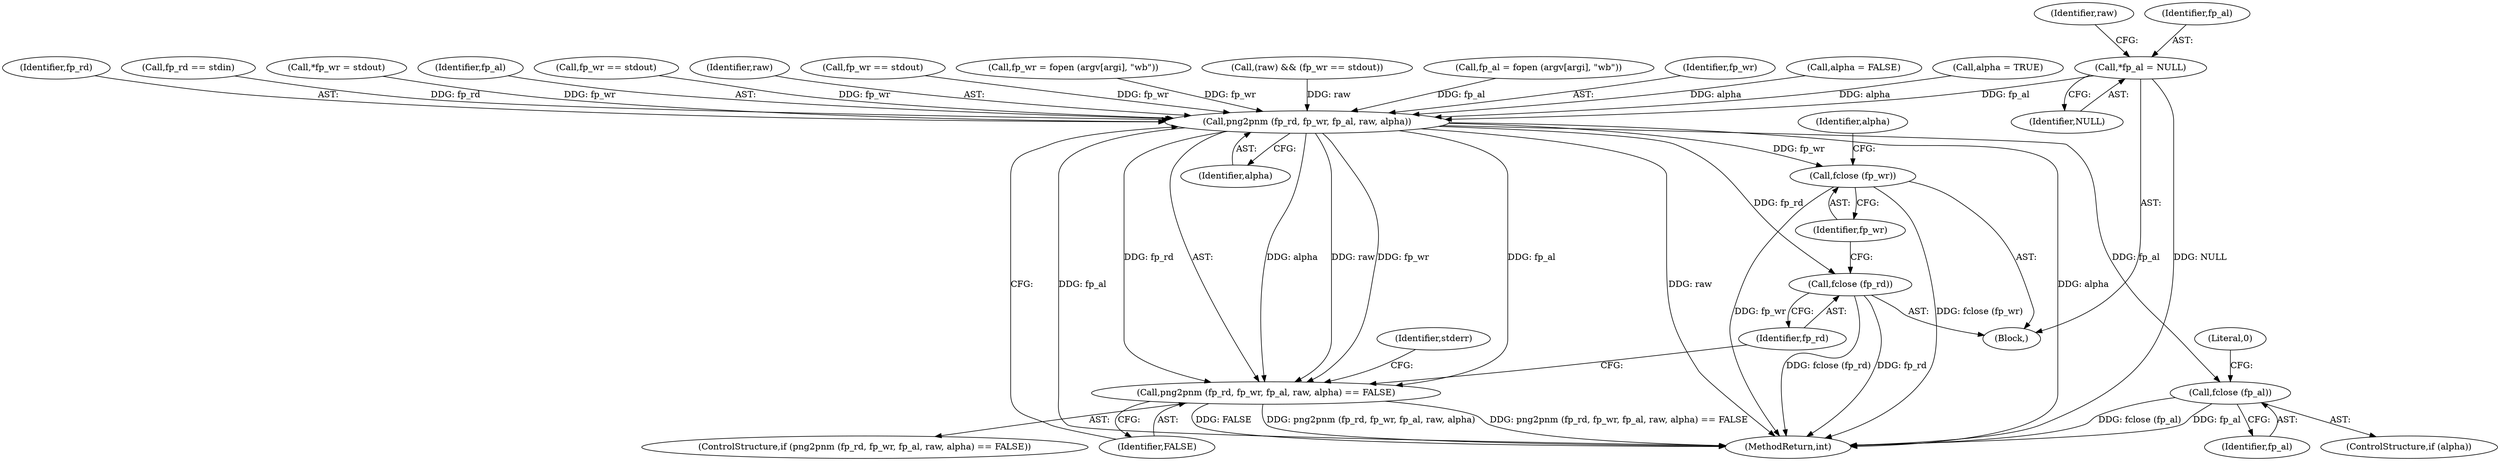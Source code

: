 digraph "0_Android_9d4853418ab2f754c2b63e091c29c5529b8b86ca_156@pointer" {
"1000120" [label="(Call,*fp_al = NULL)"];
"1000304" [label="(Call,png2pnm (fp_rd, fp_wr, fp_al, raw, alpha))"];
"1000303" [label="(Call,png2pnm (fp_rd, fp_wr, fp_al, raw, alpha) == FALSE)"];
"1000320" [label="(Call,fclose (fp_rd))"];
"1000322" [label="(Call,fclose (fp_wr))"];
"1000326" [label="(Call,fclose (fp_al))"];
"1000285" [label="(Call,fp_rd == stdin)"];
"1000324" [label="(ControlStructure,if (alpha))"];
"1000116" [label="(Call,*fp_wr = stdout)"];
"1000307" [label="(Identifier,fp_al)"];
"1000326" [label="(Call,fclose (fp_al))"];
"1000247" [label="(Call,fp_wr == stdout)"];
"1000125" [label="(Identifier,raw)"];
"1000308" [label="(Identifier,raw)"];
"1000302" [label="(ControlStructure,if (png2pnm (fp_rd, fp_wr, fp_al, raw, alpha) == FALSE))"];
"1000303" [label="(Call,png2pnm (fp_rd, fp_wr, fp_al, raw, alpha) == FALSE)"];
"1000120" [label="(Call,*fp_al = NULL)"];
"1000295" [label="(Call,fp_wr == stdout)"];
"1000110" [label="(Block,)"];
"1000325" [label="(Identifier,alpha)"];
"1000253" [label="(Call,fp_wr = fopen (argv[argi], \"wb\"))"];
"1000293" [label="(Call,(raw) && (fp_wr == stdout))"];
"1000323" [label="(Identifier,fp_wr)"];
"1000304" [label="(Call,png2pnm (fp_rd, fp_wr, fp_al, raw, alpha))"];
"1000322" [label="(Call,fclose (fp_wr))"];
"1000176" [label="(Call,fp_al = fopen (argv[argi], \"wb\"))"];
"1000320" [label="(Call,fclose (fp_rd))"];
"1000306" [label="(Identifier,fp_wr)"];
"1000128" [label="(Call,alpha = FALSE)"];
"1000310" [label="(Identifier,FALSE)"];
"1000313" [label="(Identifier,stderr)"];
"1000321" [label="(Identifier,fp_rd)"];
"1000330" [label="(MethodReturn,int)"];
"1000329" [label="(Literal,0)"];
"1000122" [label="(Identifier,NULL)"];
"1000169" [label="(Call,alpha = TRUE)"];
"1000309" [label="(Identifier,alpha)"];
"1000121" [label="(Identifier,fp_al)"];
"1000305" [label="(Identifier,fp_rd)"];
"1000327" [label="(Identifier,fp_al)"];
"1000120" -> "1000110"  [label="AST: "];
"1000120" -> "1000122"  [label="CFG: "];
"1000121" -> "1000120"  [label="AST: "];
"1000122" -> "1000120"  [label="AST: "];
"1000125" -> "1000120"  [label="CFG: "];
"1000120" -> "1000330"  [label="DDG: NULL"];
"1000120" -> "1000304"  [label="DDG: fp_al"];
"1000304" -> "1000303"  [label="AST: "];
"1000304" -> "1000309"  [label="CFG: "];
"1000305" -> "1000304"  [label="AST: "];
"1000306" -> "1000304"  [label="AST: "];
"1000307" -> "1000304"  [label="AST: "];
"1000308" -> "1000304"  [label="AST: "];
"1000309" -> "1000304"  [label="AST: "];
"1000310" -> "1000304"  [label="CFG: "];
"1000304" -> "1000330"  [label="DDG: raw"];
"1000304" -> "1000330"  [label="DDG: alpha"];
"1000304" -> "1000330"  [label="DDG: fp_al"];
"1000304" -> "1000303"  [label="DDG: alpha"];
"1000304" -> "1000303"  [label="DDG: raw"];
"1000304" -> "1000303"  [label="DDG: fp_wr"];
"1000304" -> "1000303"  [label="DDG: fp_al"];
"1000304" -> "1000303"  [label="DDG: fp_rd"];
"1000285" -> "1000304"  [label="DDG: fp_rd"];
"1000295" -> "1000304"  [label="DDG: fp_wr"];
"1000253" -> "1000304"  [label="DDG: fp_wr"];
"1000247" -> "1000304"  [label="DDG: fp_wr"];
"1000116" -> "1000304"  [label="DDG: fp_wr"];
"1000176" -> "1000304"  [label="DDG: fp_al"];
"1000293" -> "1000304"  [label="DDG: raw"];
"1000128" -> "1000304"  [label="DDG: alpha"];
"1000169" -> "1000304"  [label="DDG: alpha"];
"1000304" -> "1000320"  [label="DDG: fp_rd"];
"1000304" -> "1000322"  [label="DDG: fp_wr"];
"1000304" -> "1000326"  [label="DDG: fp_al"];
"1000303" -> "1000302"  [label="AST: "];
"1000303" -> "1000310"  [label="CFG: "];
"1000310" -> "1000303"  [label="AST: "];
"1000313" -> "1000303"  [label="CFG: "];
"1000321" -> "1000303"  [label="CFG: "];
"1000303" -> "1000330"  [label="DDG: FALSE"];
"1000303" -> "1000330"  [label="DDG: png2pnm (fp_rd, fp_wr, fp_al, raw, alpha)"];
"1000303" -> "1000330"  [label="DDG: png2pnm (fp_rd, fp_wr, fp_al, raw, alpha) == FALSE"];
"1000320" -> "1000110"  [label="AST: "];
"1000320" -> "1000321"  [label="CFG: "];
"1000321" -> "1000320"  [label="AST: "];
"1000323" -> "1000320"  [label="CFG: "];
"1000320" -> "1000330"  [label="DDG: fp_rd"];
"1000320" -> "1000330"  [label="DDG: fclose (fp_rd)"];
"1000322" -> "1000110"  [label="AST: "];
"1000322" -> "1000323"  [label="CFG: "];
"1000323" -> "1000322"  [label="AST: "];
"1000325" -> "1000322"  [label="CFG: "];
"1000322" -> "1000330"  [label="DDG: fp_wr"];
"1000322" -> "1000330"  [label="DDG: fclose (fp_wr)"];
"1000326" -> "1000324"  [label="AST: "];
"1000326" -> "1000327"  [label="CFG: "];
"1000327" -> "1000326"  [label="AST: "];
"1000329" -> "1000326"  [label="CFG: "];
"1000326" -> "1000330"  [label="DDG: fclose (fp_al)"];
"1000326" -> "1000330"  [label="DDG: fp_al"];
}
